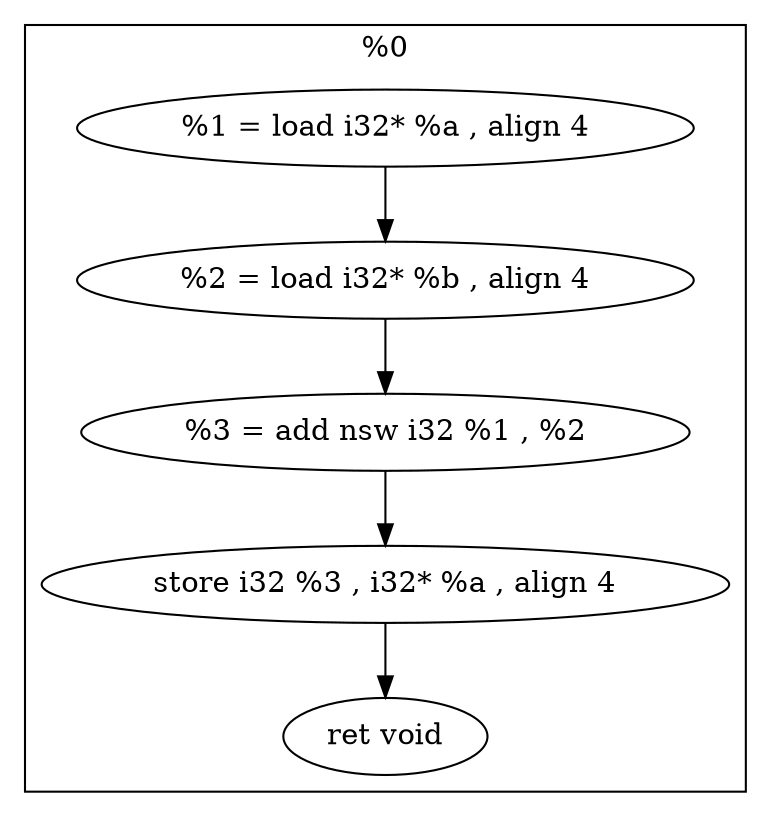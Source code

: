 digraph {
	node [label="\N"];
	graph [bb="0,0,362,392"];
	subgraph cluster_74 {
		graph [label="%0",
			bb="8,8,354,384"];
		75 [label="%1 = load i32* %a , align 4", pos="181,331", width="4.1111", height="0.51389"];
		76 [label="%2 = load i32* %b , align 4", pos="181,257", width="4.1111", height="0.51389"];
		77 [label="%3 = add nsw i32 %1 , %2", pos="181,183", width="4.0556", height="0.51389"];
		78 [label="store i32 %3 , i32* %a , align 4", pos="181,109", width="4.5833", height="0.51389"];
		79 [label="ret void", pos="181,35", width="1.3611", height="0.51389"];
		75 -> 76 [pos="e,181,275.67 181,312.33 181,304.26 181,294.65 181,285.71"];
		76 -> 77 [pos="e,181,201.67 181,238.33 181,230.26 181,220.65 181,211.71"];
		77 -> 78 [pos="e,181,127.67 181,164.33 181,156.26 181,146.65 181,137.71"];
		78 -> 79 [pos="e,181,53.667 181,90.327 181,82.264 181,72.648 181,63.711"];
	}
}
